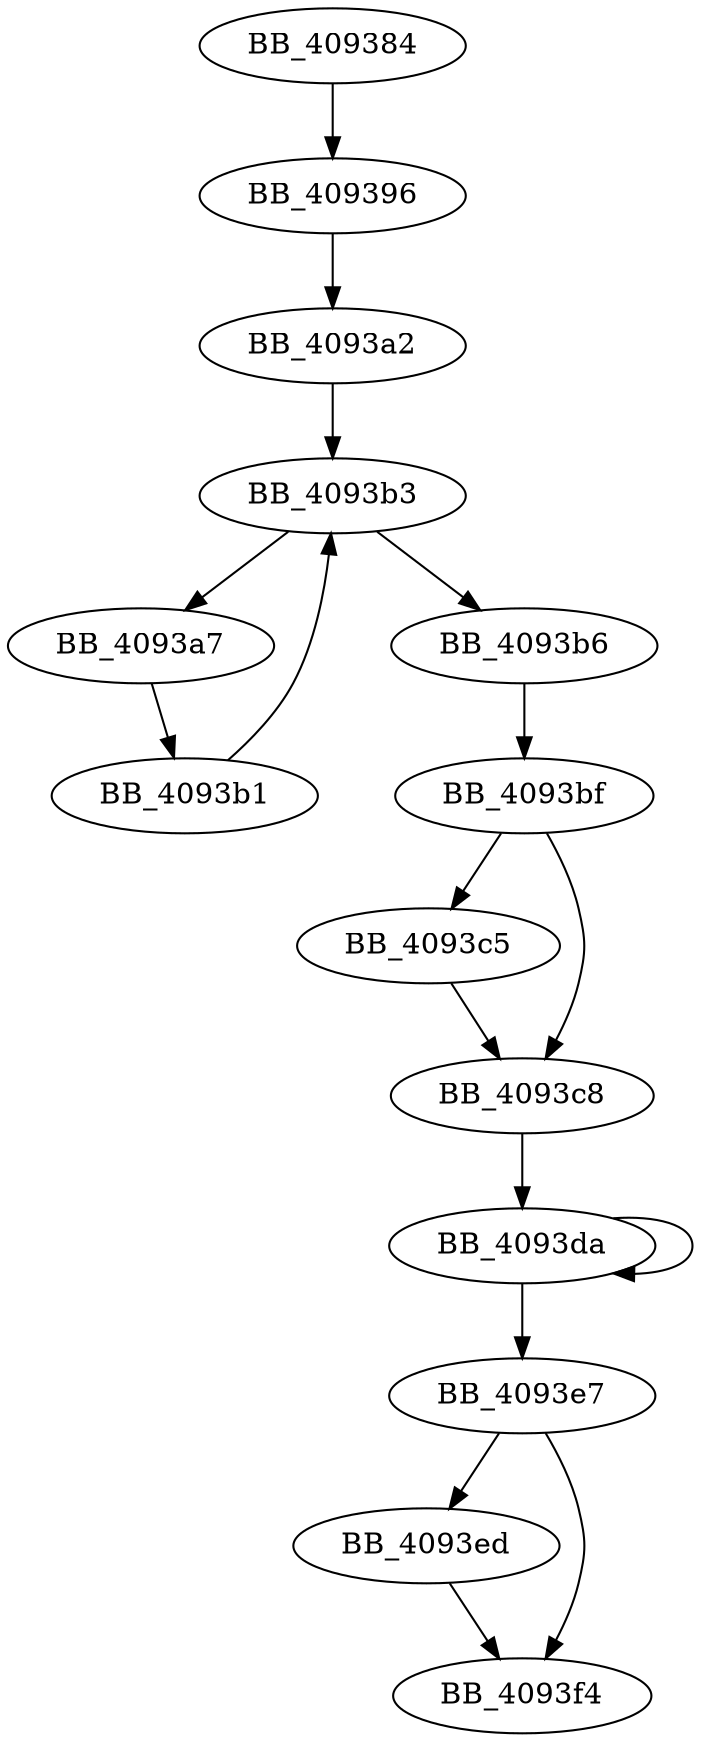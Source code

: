 DiGraph __forcdecpt_l{
BB_409384->BB_409396
BB_409396->BB_4093a2
BB_4093a2->BB_4093b3
BB_4093a7->BB_4093b1
BB_4093b1->BB_4093b3
BB_4093b3->BB_4093a7
BB_4093b3->BB_4093b6
BB_4093b6->BB_4093bf
BB_4093bf->BB_4093c5
BB_4093bf->BB_4093c8
BB_4093c5->BB_4093c8
BB_4093c8->BB_4093da
BB_4093da->BB_4093da
BB_4093da->BB_4093e7
BB_4093e7->BB_4093ed
BB_4093e7->BB_4093f4
BB_4093ed->BB_4093f4
}
